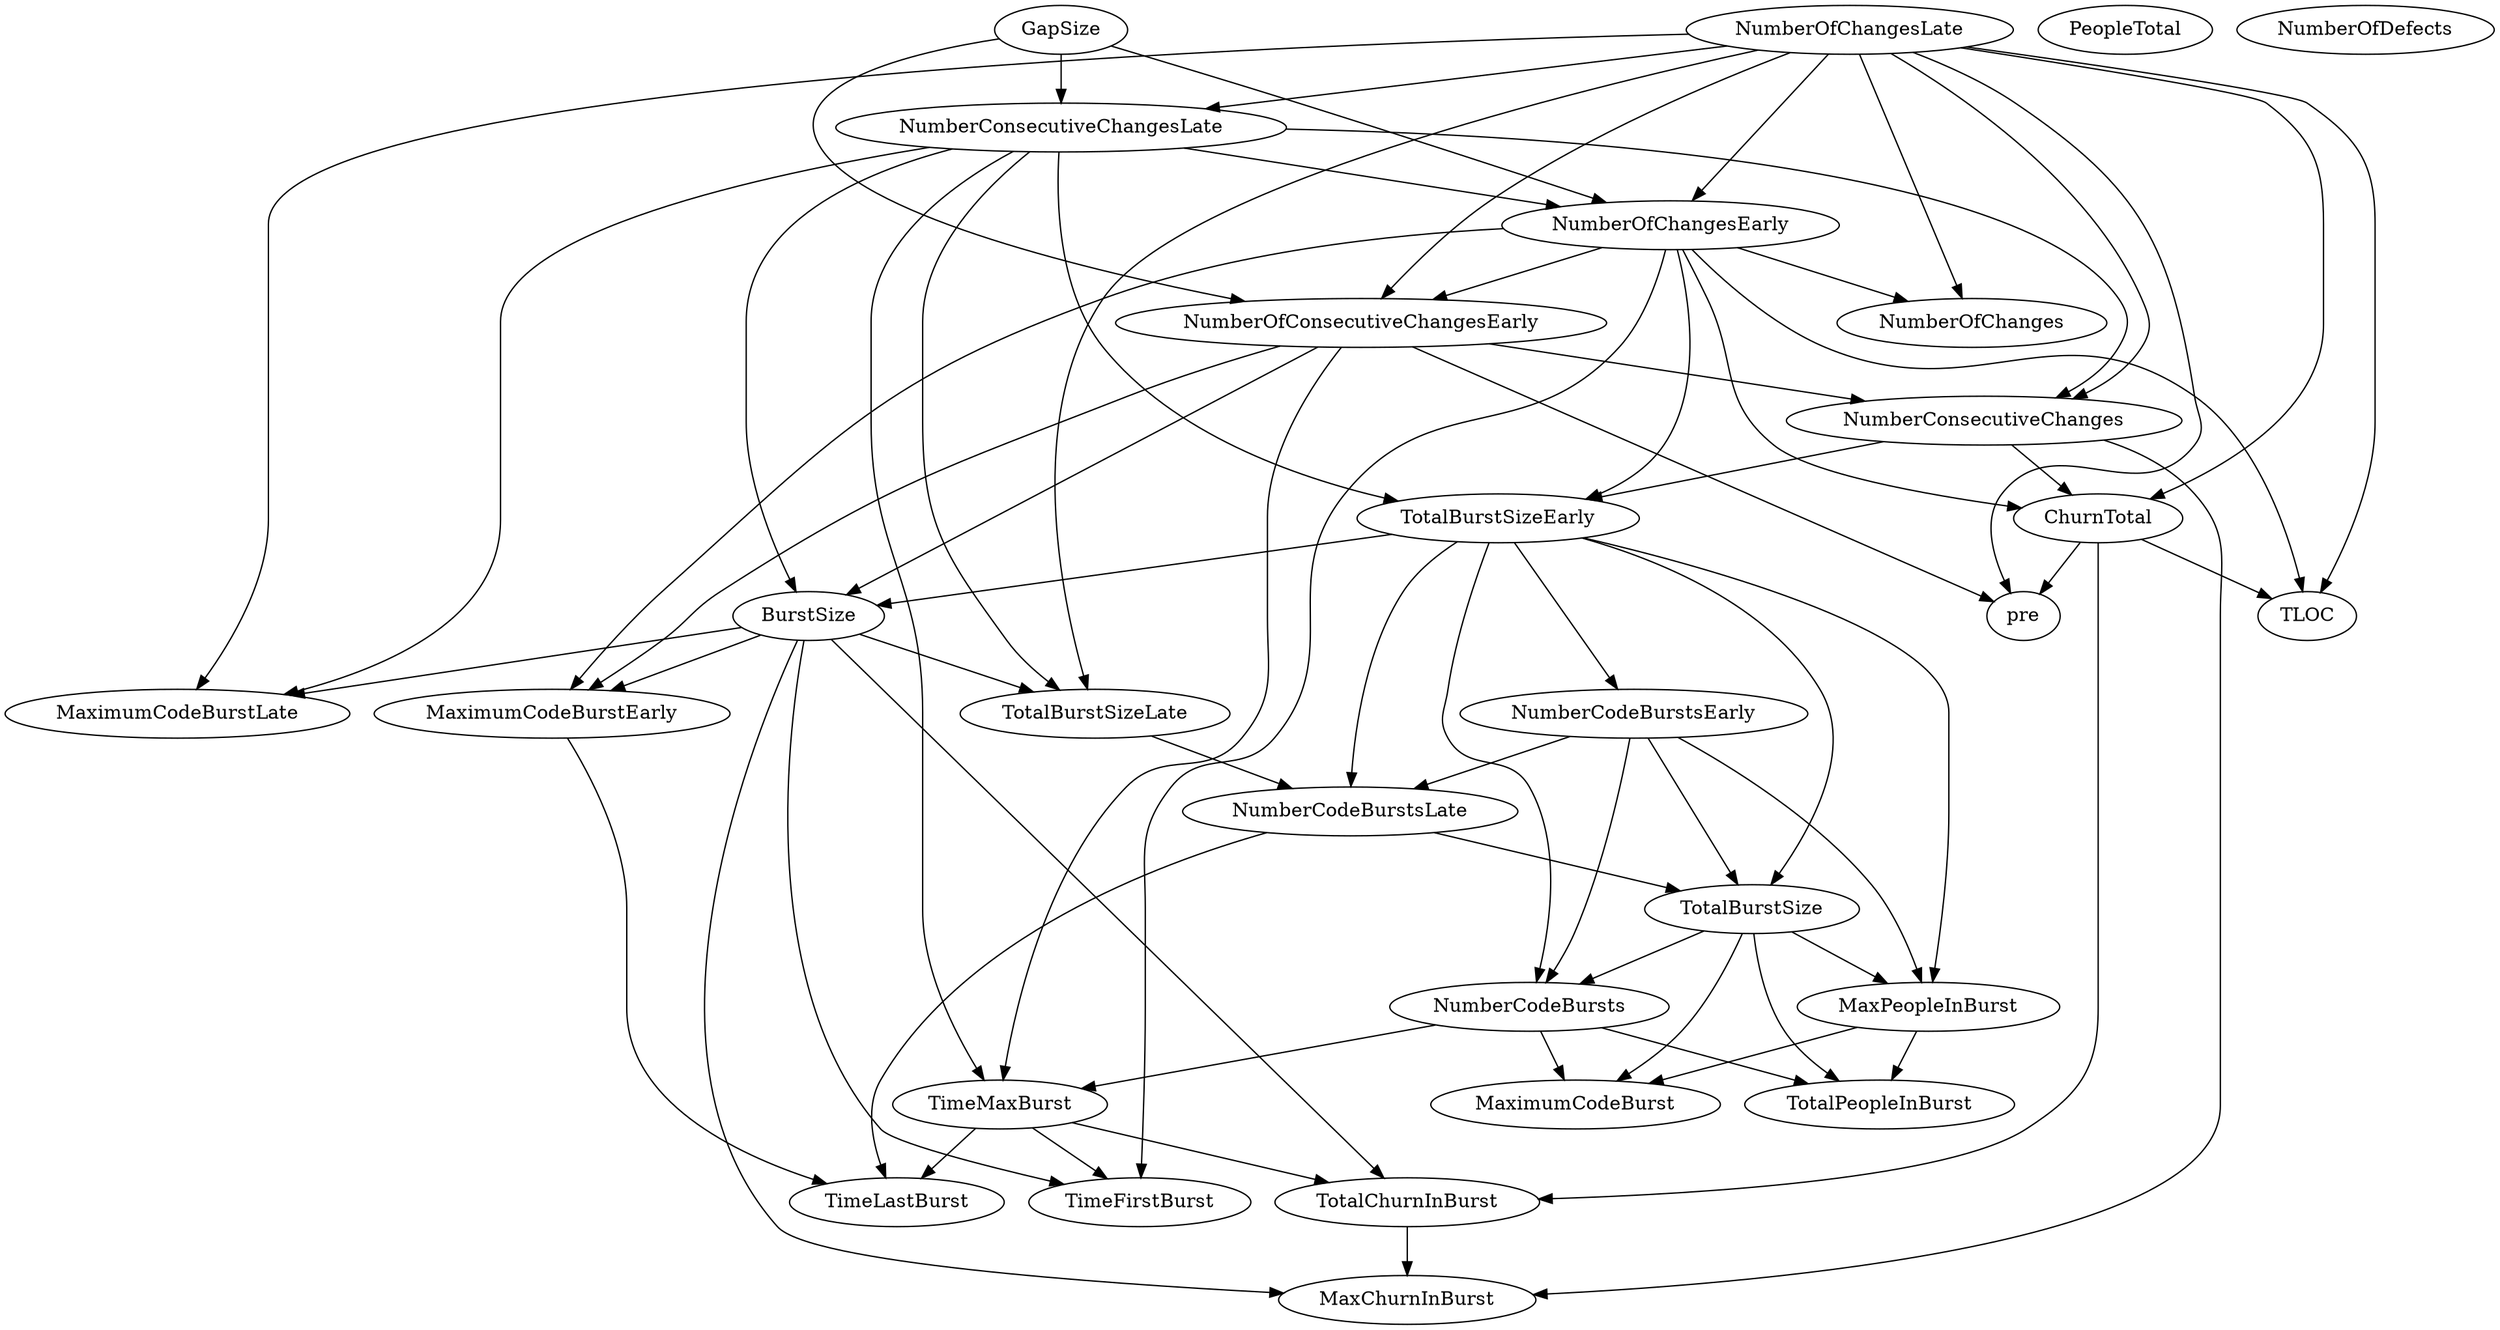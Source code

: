 digraph {
   TotalPeopleInBurst;
   MaximumCodeBurstLate;
   NumberOfChanges;
   MaxPeopleInBurst;
   TotalBurstSizeLate;
   NumberCodeBurstsLate;
   NumberOfChangesLate;
   NumberOfChangesEarly;
   MaxChurnInBurst;
   MaximumCodeBurstEarly;
   NumberCodeBurstsEarly;
   TimeFirstBurst;
   TotalChurnInBurst;
   ChurnTotal;
   MaximumCodeBurst;
   NumberOfConsecutiveChangesEarly;
   NumberConsecutiveChangesLate;
   TotalBurstSizeEarly;
   TotalBurstSize;
   TimeMaxBurst;
   NumberConsecutiveChanges;
   TimeLastBurst;
   NumberCodeBursts;
   PeopleTotal;
   pre;
   NumberOfDefects;
   TLOC;
   GapSize;
   BurstSize;
   MaxPeopleInBurst -> TotalPeopleInBurst;
   MaxPeopleInBurst -> MaximumCodeBurst;
   TotalBurstSizeLate -> NumberCodeBurstsLate;
   NumberCodeBurstsLate -> TotalBurstSize;
   NumberCodeBurstsLate -> TimeLastBurst;
   NumberOfChangesLate -> MaximumCodeBurstLate;
   NumberOfChangesLate -> NumberOfChanges;
   NumberOfChangesLate -> TotalBurstSizeLate;
   NumberOfChangesLate -> NumberOfChangesEarly;
   NumberOfChangesLate -> ChurnTotal;
   NumberOfChangesLate -> NumberOfConsecutiveChangesEarly;
   NumberOfChangesLate -> NumberConsecutiveChangesLate;
   NumberOfChangesLate -> NumberConsecutiveChanges;
   NumberOfChangesLate -> pre;
   NumberOfChangesLate -> TLOC;
   NumberOfChangesEarly -> NumberOfChanges;
   NumberOfChangesEarly -> MaximumCodeBurstEarly;
   NumberOfChangesEarly -> TimeFirstBurst;
   NumberOfChangesEarly -> ChurnTotal;
   NumberOfChangesEarly -> NumberOfConsecutiveChangesEarly;
   NumberOfChangesEarly -> TotalBurstSizeEarly;
   NumberOfChangesEarly -> TLOC;
   MaximumCodeBurstEarly -> TimeLastBurst;
   NumberCodeBurstsEarly -> MaxPeopleInBurst;
   NumberCodeBurstsEarly -> NumberCodeBurstsLate;
   NumberCodeBurstsEarly -> TotalBurstSize;
   NumberCodeBurstsEarly -> NumberCodeBursts;
   TotalChurnInBurst -> MaxChurnInBurst;
   ChurnTotal -> TotalChurnInBurst;
   ChurnTotal -> pre;
   ChurnTotal -> TLOC;
   NumberOfConsecutiveChangesEarly -> MaximumCodeBurstEarly;
   NumberOfConsecutiveChangesEarly -> TimeMaxBurst;
   NumberOfConsecutiveChangesEarly -> NumberConsecutiveChanges;
   NumberOfConsecutiveChangesEarly -> pre;
   NumberOfConsecutiveChangesEarly -> BurstSize;
   NumberConsecutiveChangesLate -> MaximumCodeBurstLate;
   NumberConsecutiveChangesLate -> TotalBurstSizeLate;
   NumberConsecutiveChangesLate -> NumberOfChangesEarly;
   NumberConsecutiveChangesLate -> TotalBurstSizeEarly;
   NumberConsecutiveChangesLate -> TimeMaxBurst;
   NumberConsecutiveChangesLate -> NumberConsecutiveChanges;
   NumberConsecutiveChangesLate -> BurstSize;
   TotalBurstSizeEarly -> MaxPeopleInBurst;
   TotalBurstSizeEarly -> NumberCodeBurstsLate;
   TotalBurstSizeEarly -> NumberCodeBurstsEarly;
   TotalBurstSizeEarly -> TotalBurstSize;
   TotalBurstSizeEarly -> NumberCodeBursts;
   TotalBurstSizeEarly -> BurstSize;
   TotalBurstSize -> TotalPeopleInBurst;
   TotalBurstSize -> MaxPeopleInBurst;
   TotalBurstSize -> MaximumCodeBurst;
   TotalBurstSize -> NumberCodeBursts;
   TimeMaxBurst -> TimeFirstBurst;
   TimeMaxBurst -> TotalChurnInBurst;
   TimeMaxBurst -> TimeLastBurst;
   NumberConsecutiveChanges -> MaxChurnInBurst;
   NumberConsecutiveChanges -> ChurnTotal;
   NumberConsecutiveChanges -> TotalBurstSizeEarly;
   NumberCodeBursts -> TotalPeopleInBurst;
   NumberCodeBursts -> MaximumCodeBurst;
   NumberCodeBursts -> TimeMaxBurst;
   GapSize -> NumberOfChangesEarly;
   GapSize -> NumberOfConsecutiveChangesEarly;
   GapSize -> NumberConsecutiveChangesLate;
   BurstSize -> MaximumCodeBurstLate;
   BurstSize -> TotalBurstSizeLate;
   BurstSize -> MaxChurnInBurst;
   BurstSize -> MaximumCodeBurstEarly;
   BurstSize -> TimeFirstBurst;
   BurstSize -> TotalChurnInBurst;
}
